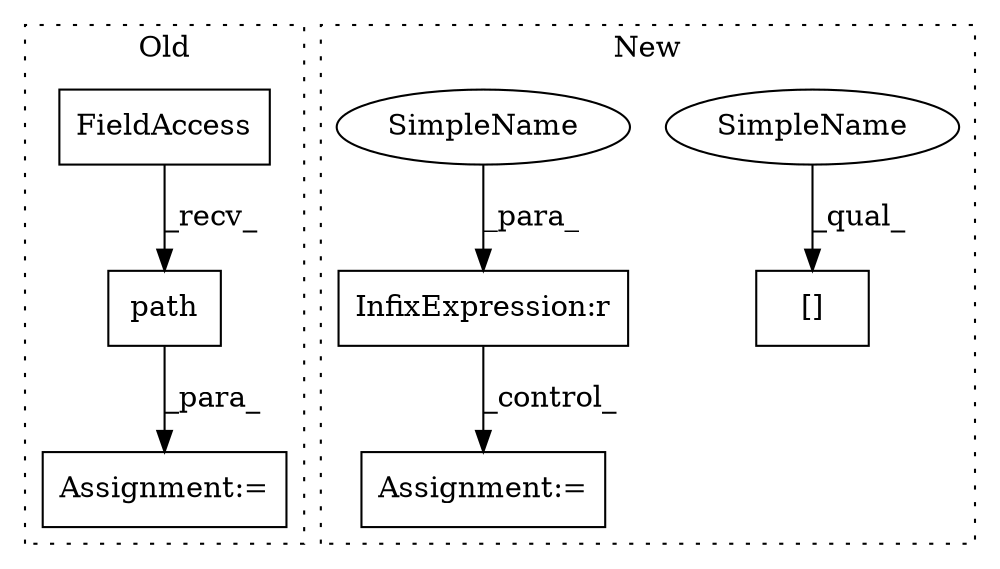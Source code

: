 digraph G {
subgraph cluster0 {
1 [label="path" a="32" s="827,857" l="5,1" shape="box"];
3 [label="Assignment:=" a="7" s="804" l="1" shape="box"];
4 [label="FieldAccess" a="22" s="815" l="11" shape="box"];
label = "Old";
style="dotted";
}
subgraph cluster1 {
2 [label="[]" a="2" s="746,769" l="15,1" shape="box"];
5 [label="InfixExpression:r" a="27" s="703" l="4" shape="box"];
6 [label="Assignment:=" a="7" s="974" l="1" shape="box"];
7 [label="SimpleName" a="42" s="746" l="14" shape="ellipse"];
8 [label="SimpleName" a="42" s="689" l="14" shape="ellipse"];
label = "New";
style="dotted";
}
1 -> 3 [label="_para_"];
4 -> 1 [label="_recv_"];
5 -> 6 [label="_control_"];
7 -> 2 [label="_qual_"];
8 -> 5 [label="_para_"];
}